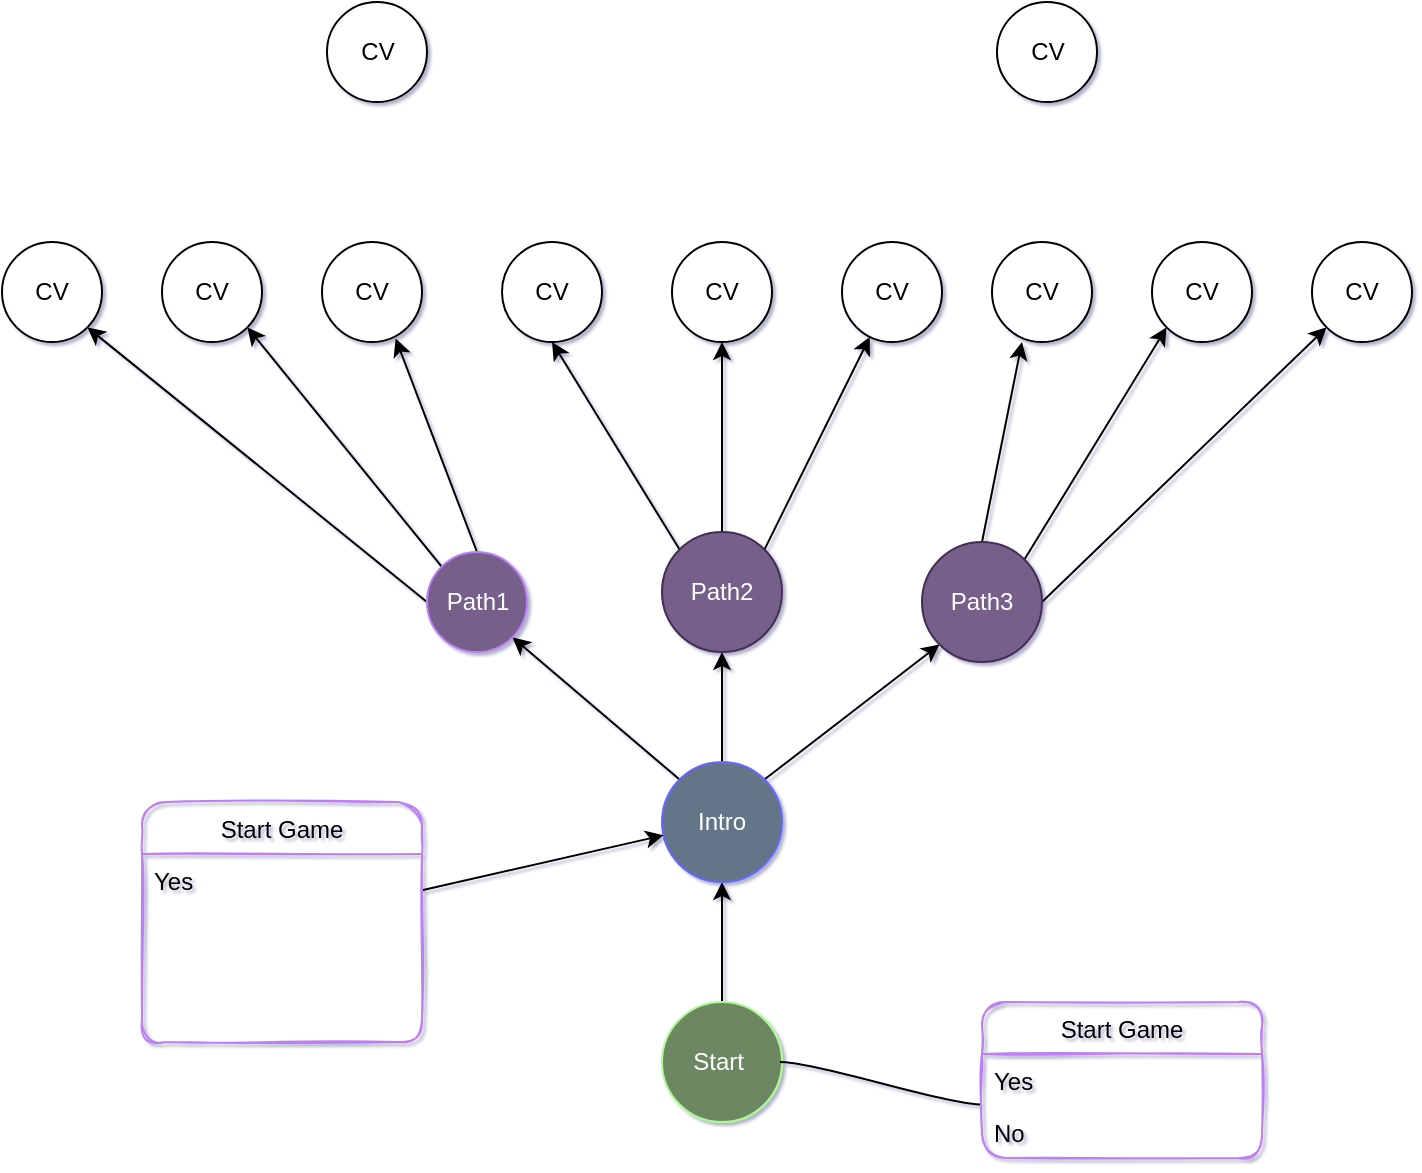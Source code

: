 <mxfile>
    <diagram id="XoI1tmTUgeAn97DqYvWU" name="Page-1">
        <mxGraphModel dx="1887" dy="541" grid="1" gridSize="10" guides="1" tooltips="1" connect="1" arrows="1" fold="1" page="1" pageScale="1" pageWidth="827" pageHeight="1169" math="0" shadow="1">
            <root>
                <object label="" id="0">
                    <mxCell/>
                </object>
                <mxCell id="1" parent="0"/>
                <mxCell id="9" style="edgeStyle=none;html=1;" parent="1" source="4" target="5" edge="1">
                    <mxGeometry relative="1" as="geometry"/>
                </mxCell>
                <mxCell id="4" value="Start&amp;nbsp;" style="ellipse;whiteSpace=wrap;html=1;aspect=fixed;rounded=1;fillColor=#6d8764;fontColor=#ffffff;strokeColor=#ADFA92;" parent="1" vertex="1">
                    <mxGeometry x="210" y="1010" width="60" height="60" as="geometry"/>
                </mxCell>
                <mxCell id="10" style="edgeStyle=none;html=1;exitX=0.5;exitY=0;exitDx=0;exitDy=0;" parent="1" source="5" target="6" edge="1">
                    <mxGeometry relative="1" as="geometry"/>
                </mxCell>
                <mxCell id="11" style="edgeStyle=none;html=1;exitX=0;exitY=0;exitDx=0;exitDy=0;entryX=1;entryY=1;entryDx=0;entryDy=0;" parent="1" source="5" target="8" edge="1">
                    <mxGeometry relative="1" as="geometry"/>
                </mxCell>
                <mxCell id="12" style="edgeStyle=none;html=1;exitX=1;exitY=0;exitDx=0;exitDy=0;entryX=0;entryY=1;entryDx=0;entryDy=0;" parent="1" source="5" target="7" edge="1">
                    <mxGeometry relative="1" as="geometry">
                        <mxPoint x="330" y="840" as="targetPoint"/>
                    </mxGeometry>
                </mxCell>
                <mxCell id="5" value="Intro&lt;br&gt;" style="ellipse;whiteSpace=wrap;html=1;aspect=fixed;rounded=1;fillColor=#647687;fontColor=#ffffff;strokeColor=#6666FF;" parent="1" vertex="1">
                    <mxGeometry x="210" y="890" width="60" height="60" as="geometry"/>
                </mxCell>
                <mxCell id="27" style="edgeStyle=none;html=1;exitX=0;exitY=0;exitDx=0;exitDy=0;entryX=0.5;entryY=1;entryDx=0;entryDy=0;" parent="1" source="6" target="18" edge="1">
                    <mxGeometry relative="1" as="geometry"/>
                </mxCell>
                <mxCell id="28" style="edgeStyle=none;html=1;exitX=0.5;exitY=0;exitDx=0;exitDy=0;entryX=0.5;entryY=1;entryDx=0;entryDy=0;entryPerimeter=0;" parent="1" source="6" target="16" edge="1">
                    <mxGeometry relative="1" as="geometry">
                        <mxPoint x="235" y="690" as="targetPoint"/>
                    </mxGeometry>
                </mxCell>
                <mxCell id="29" style="edgeStyle=none;html=1;exitX=1;exitY=0;exitDx=0;exitDy=0;" parent="1" source="6" target="17" edge="1">
                    <mxGeometry relative="1" as="geometry"/>
                </mxCell>
                <mxCell id="6" value="Path2" style="ellipse;whiteSpace=wrap;html=1;aspect=fixed;rounded=1;fillColor=#76608a;fontColor=#ffffff;strokeColor=#432D57;" parent="1" vertex="1">
                    <mxGeometry x="210" y="775" width="60" height="60" as="geometry"/>
                </mxCell>
                <mxCell id="30" style="edgeStyle=none;html=1;exitX=0.5;exitY=0;exitDx=0;exitDy=0;" parent="1" source="7" edge="1">
                    <mxGeometry relative="1" as="geometry">
                        <mxPoint x="390" y="680" as="targetPoint"/>
                    </mxGeometry>
                </mxCell>
                <mxCell id="31" style="edgeStyle=none;html=1;exitX=1;exitY=0;exitDx=0;exitDy=0;entryX=0;entryY=1;entryDx=0;entryDy=0;" parent="1" source="7" target="19" edge="1">
                    <mxGeometry relative="1" as="geometry"/>
                </mxCell>
                <mxCell id="32" style="edgeStyle=none;html=1;exitX=1;exitY=0.5;exitDx=0;exitDy=0;entryX=0;entryY=1;entryDx=0;entryDy=0;" parent="1" source="7" target="20" edge="1">
                    <mxGeometry relative="1" as="geometry"/>
                </mxCell>
                <mxCell id="7" value="Path3" style="ellipse;whiteSpace=wrap;html=1;aspect=fixed;rounded=1;fillColor=#76608a;fontColor=#ffffff;strokeColor=#432D57;" parent="1" vertex="1">
                    <mxGeometry x="340" y="780" width="60" height="60" as="geometry"/>
                </mxCell>
                <mxCell id="24" style="edgeStyle=none;html=1;exitX=0;exitY=0.5;exitDx=0;exitDy=0;entryX=1;entryY=1;entryDx=0;entryDy=0;" parent="1" source="8" target="15" edge="1">
                    <mxGeometry relative="1" as="geometry">
                        <mxPoint x="-70" y="680" as="targetPoint"/>
                    </mxGeometry>
                </mxCell>
                <mxCell id="25" style="edgeStyle=none;html=1;exitX=0;exitY=0;exitDx=0;exitDy=0;entryX=1;entryY=1;entryDx=0;entryDy=0;" parent="1" source="8" target="13" edge="1">
                    <mxGeometry relative="1" as="geometry"/>
                </mxCell>
                <mxCell id="26" style="edgeStyle=none;html=1;exitX=0.5;exitY=0;exitDx=0;exitDy=0;entryX=0.736;entryY=0.965;entryDx=0;entryDy=0;entryPerimeter=0;" parent="1" source="8" target="14" edge="1">
                    <mxGeometry relative="1" as="geometry"/>
                </mxCell>
                <mxCell id="8" value="Path1" style="ellipse;whiteSpace=wrap;html=1;aspect=fixed;rounded=1;fillColor=#76608a;fontColor=#ffffff;strokeColor=#BD7FF5;" parent="1" vertex="1">
                    <mxGeometry x="92.5" y="785" width="50" height="50" as="geometry"/>
                </mxCell>
                <mxCell id="13" value="CV" style="ellipse;whiteSpace=wrap;html=1;aspect=fixed;rounded=1;" parent="1" vertex="1">
                    <mxGeometry x="-40" y="630" width="50" height="50" as="geometry"/>
                </mxCell>
                <mxCell id="14" value="CV" style="ellipse;whiteSpace=wrap;html=1;aspect=fixed;rounded=1;" parent="1" vertex="1">
                    <mxGeometry x="40" y="630" width="50" height="50" as="geometry"/>
                </mxCell>
                <mxCell id="15" value="CV" style="ellipse;whiteSpace=wrap;html=1;aspect=fixed;rounded=1;" parent="1" vertex="1">
                    <mxGeometry x="-120" y="630" width="50" height="50" as="geometry"/>
                </mxCell>
                <mxCell id="16" value="CV" style="ellipse;whiteSpace=wrap;html=1;aspect=fixed;rounded=1;" parent="1" vertex="1">
                    <mxGeometry x="215" y="630" width="50" height="50" as="geometry"/>
                </mxCell>
                <mxCell id="17" value="CV" style="ellipse;whiteSpace=wrap;html=1;aspect=fixed;rounded=1;" parent="1" vertex="1">
                    <mxGeometry x="300" y="630" width="50" height="50" as="geometry"/>
                </mxCell>
                <mxCell id="18" value="CV" style="ellipse;whiteSpace=wrap;html=1;aspect=fixed;rounded=1;" parent="1" vertex="1">
                    <mxGeometry x="130" y="630" width="50" height="50" as="geometry"/>
                </mxCell>
                <mxCell id="19" value="CV" style="ellipse;whiteSpace=wrap;html=1;aspect=fixed;rounded=1;" parent="1" vertex="1">
                    <mxGeometry x="455" y="630" width="50" height="50" as="geometry"/>
                </mxCell>
                <mxCell id="20" value="CV" style="ellipse;whiteSpace=wrap;html=1;aspect=fixed;rounded=1;" parent="1" vertex="1">
                    <mxGeometry x="535" y="630" width="50" height="50" as="geometry"/>
                </mxCell>
                <mxCell id="21" value="CV" style="ellipse;whiteSpace=wrap;html=1;aspect=fixed;rounded=1;" parent="1" vertex="1">
                    <mxGeometry x="375" y="630" width="50" height="50" as="geometry"/>
                </mxCell>
                <mxCell id="22" value="CV" style="ellipse;whiteSpace=wrap;html=1;aspect=fixed;rounded=1;" parent="1" vertex="1">
                    <mxGeometry x="42.5" y="510" width="50" height="50" as="geometry"/>
                </mxCell>
                <mxCell id="23" value="CV" style="ellipse;whiteSpace=wrap;html=1;aspect=fixed;rounded=1;" parent="1" vertex="1">
                    <mxGeometry x="377.5" y="510" width="50" height="50" as="geometry"/>
                </mxCell>
                <mxCell id="34" value="" style="edgeStyle=entityRelationEdgeStyle;startArrow=none;endArrow=none;segment=10;curved=1;entryX=-0.001;entryY=-0.029;entryDx=0;entryDy=0;entryPerimeter=0;" parent="1" target="37" edge="1">
                    <mxGeometry relative="1" as="geometry">
                        <mxPoint x="269" y="1040" as="sourcePoint"/>
                        <mxPoint x="305" y="1015" as="targetPoint"/>
                    </mxGeometry>
                </mxCell>
                <mxCell id="35" value="Start Game" style="swimlane;fontStyle=0;childLayout=stackLayout;horizontal=1;startSize=26;fillColor=none;horizontalStack=0;resizeParent=1;resizeParentMax=0;resizeLast=0;collapsible=1;marginBottom=0;rounded=1;strokeColor=#BD7FF5;sketch=1;" parent="1" vertex="1">
                    <mxGeometry x="370" y="1010" width="140" height="78" as="geometry"/>
                </mxCell>
                <mxCell id="36" value="Yes" style="text;strokeColor=none;fillColor=none;align=left;verticalAlign=top;spacingLeft=4;spacingRight=4;overflow=hidden;rotatable=0;points=[[0,0.5],[1,0.5]];portConstraint=eastwest;rounded=1;" parent="35" vertex="1">
                    <mxGeometry y="26" width="140" height="26" as="geometry"/>
                </mxCell>
                <mxCell id="37" value="No" style="text;strokeColor=none;fillColor=none;align=left;verticalAlign=top;spacingLeft=4;spacingRight=4;overflow=hidden;rotatable=0;points=[[0,0.5],[1,0.5]];portConstraint=eastwest;rounded=1;" parent="35" vertex="1">
                    <mxGeometry y="52" width="140" height="26" as="geometry"/>
                </mxCell>
                <mxCell id="41" style="edgeStyle=none;html=1;" edge="1" parent="1" source="38" target="5">
                    <mxGeometry relative="1" as="geometry"/>
                </mxCell>
                <mxCell id="38" value="Start Game" style="swimlane;fontStyle=0;childLayout=stackLayout;horizontal=1;startSize=26;fillColor=none;horizontalStack=0;resizeParent=1;resizeParentMax=0;resizeLast=0;collapsible=1;marginBottom=0;rounded=1;strokeColor=#BD7FF5;sketch=1;" vertex="1" parent="1">
                    <mxGeometry x="-50" y="910" width="140" height="120" as="geometry"/>
                </mxCell>
                <mxCell id="39" value="Yes" style="text;strokeColor=none;fillColor=none;align=left;verticalAlign=top;spacingLeft=4;spacingRight=4;overflow=hidden;rotatable=0;points=[[0,0.5],[1,0.5]];portConstraint=eastwest;rounded=1;" vertex="1" parent="38">
                    <mxGeometry y="26" width="140" height="94" as="geometry"/>
                </mxCell>
            </root>
        </mxGraphModel>
    </diagram>
</mxfile>